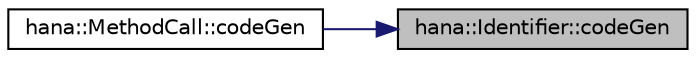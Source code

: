 digraph "hana::Identifier::codeGen"
{
 // LATEX_PDF_SIZE
  edge [fontname="Helvetica",fontsize="10",labelfontname="Helvetica",labelfontsize="10"];
  node [fontname="Helvetica",fontsize="10",shape=record];
  rankdir="RL";
  Node1 [label="hana::Identifier::codeGen",height=0.2,width=0.4,color="black", fillcolor="grey75", style="filled", fontcolor="black",tooltip=" "];
  Node1 -> Node2 [dir="back",color="midnightblue",fontsize="10",style="solid",fontname="Helvetica"];
  Node2 [label="hana::MethodCall::codeGen",height=0.2,width=0.4,color="black", fillcolor="white", style="filled",URL="$classhana_1_1_method_call.html#a1b307eb5687b9e8d389ac95edb169eca",tooltip=" "];
}
